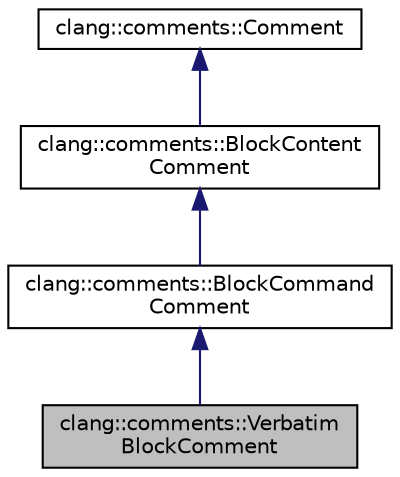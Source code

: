 digraph "clang::comments::VerbatimBlockComment"
{
 // LATEX_PDF_SIZE
  bgcolor="transparent";
  edge [fontname="Helvetica",fontsize="10",labelfontname="Helvetica",labelfontsize="10"];
  node [fontname="Helvetica",fontsize="10",shape=record];
  Node1 [label="clang::comments::Verbatim\lBlockComment",height=0.2,width=0.4,color="black", fillcolor="grey75", style="filled", fontcolor="black",tooltip="A verbatim block command (e."];
  Node2 -> Node1 [dir="back",color="midnightblue",fontsize="10",style="solid",fontname="Helvetica"];
  Node2 [label="clang::comments::BlockCommand\lComment",height=0.2,width=0.4,color="black",URL="$classclang_1_1comments_1_1BlockCommandComment.html",tooltip="A command that has zero or more word-like arguments (number of word-like arguments depends on command..."];
  Node3 -> Node2 [dir="back",color="midnightblue",fontsize="10",style="solid",fontname="Helvetica"];
  Node3 [label="clang::comments::BlockContent\lComment",height=0.2,width=0.4,color="black",URL="$classclang_1_1comments_1_1BlockContentComment.html",tooltip="Block content (contains inline content)."];
  Node4 -> Node3 [dir="back",color="midnightblue",fontsize="10",style="solid",fontname="Helvetica"];
  Node4 [label="clang::comments::Comment",height=0.2,width=0.4,color="black",URL="$classclang_1_1comments_1_1Comment.html",tooltip="Any part of the comment."];
}
